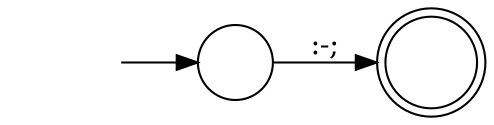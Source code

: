 digraph Automaton {
	graph [bb="0,0,220,44",
		dpi=96,
		rankdir=LR
	];
	node [label="\N"];
	0	 [height=0.5,
		label="",
		pos="109,22",
		shape=circle,
		width=0.5];
	1	 [height=0.61111,
		label="",
		pos="198,22",
		shape=doublecircle,
		width=0.61111];
	0 -> 1	 [label=":-;",
		lp="151.5,29.5",
		pos="e,175.85,22 127.19,22 138.1,22 152.55,22 165.47,22"];
	initial	 [height=0.5,
		label="",
		pos="27,22",
		shape=plaintext,
		width=0.75];
	initial -> 0	 [pos="e,90.826,22 54.195,22 62.654,22 72.051,22 80.595,22"];
}
